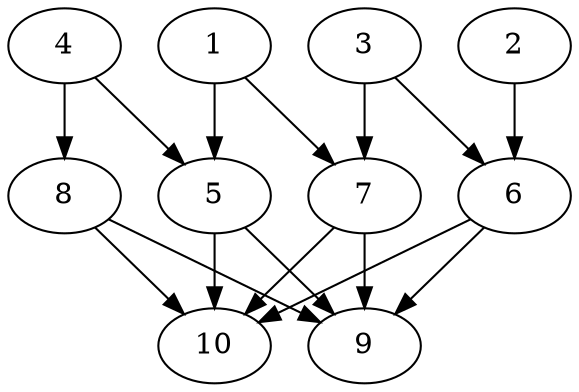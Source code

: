 // DAG automatically generated by daggen at Tue Aug  6 16:21:19 2019
// ./daggen --dot -n 10 --ccr 0.5 --fat 0.8 --regular 0.5 --density 0.9 --mindata 5242880 --maxdata 52428800 
digraph G {
  1 [size="45903872", alpha="0.00", expect_size="22951936"] 
  1 -> 5 [size ="22951936"]
  1 -> 7 [size ="22951936"]
  2 [size="78856192", alpha="0.11", expect_size="39428096"] 
  2 -> 6 [size ="39428096"]
  3 [size="58732544", alpha="0.01", expect_size="29366272"] 
  3 -> 6 [size ="29366272"]
  3 -> 7 [size ="29366272"]
  4 [size="44431360", alpha="0.13", expect_size="22215680"] 
  4 -> 5 [size ="22215680"]
  4 -> 8 [size ="22215680"]
  5 [size="66729984", alpha="0.12", expect_size="33364992"] 
  5 -> 9 [size ="33364992"]
  5 -> 10 [size ="33364992"]
  6 [size="95113216", alpha="0.16", expect_size="47556608"] 
  6 -> 9 [size ="47556608"]
  6 -> 10 [size ="47556608"]
  7 [size="79665152", alpha="0.11", expect_size="39832576"] 
  7 -> 9 [size ="39832576"]
  7 -> 10 [size ="39832576"]
  8 [size="65046528", alpha="0.15", expect_size="32523264"] 
  8 -> 9 [size ="32523264"]
  8 -> 10 [size ="32523264"]
  9 [size="70211584", alpha="0.06", expect_size="35105792"] 
  10 [size="44267520", alpha="0.12", expect_size="22133760"] 
}
